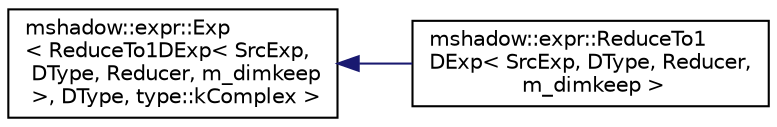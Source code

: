 digraph "Graphical Class Hierarchy"
{
 // LATEX_PDF_SIZE
  edge [fontname="Helvetica",fontsize="10",labelfontname="Helvetica",labelfontsize="10"];
  node [fontname="Helvetica",fontsize="10",shape=record];
  rankdir="LR";
  Node0 [label="mshadow::expr::Exp\l\< ReduceTo1DExp\< SrcExp,\l DType, Reducer, m_dimkeep\l \>, DType, type::kComplex \>",height=0.2,width=0.4,color="black", fillcolor="white", style="filled",URL="$structmshadow_1_1expr_1_1Exp.html",tooltip=" "];
  Node0 -> Node1 [dir="back",color="midnightblue",fontsize="10",style="solid",fontname="Helvetica"];
  Node1 [label="mshadow::expr::ReduceTo1\lDExp\< SrcExp, DType, Reducer,\l m_dimkeep \>",height=0.2,width=0.4,color="black", fillcolor="white", style="filled",URL="$structmshadow_1_1expr_1_1ReduceTo1DExp.html",tooltip="reduction to 1 dimension tensor input: Tensor<Device,k>: ishape output: Tensor<Device,..."];
}
